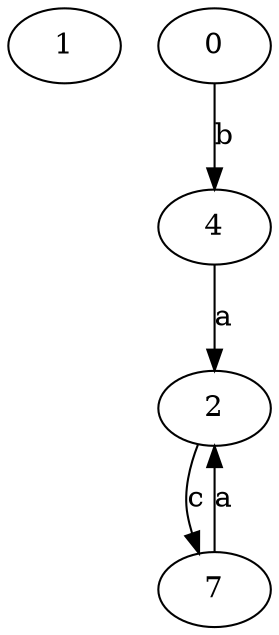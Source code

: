 strict digraph  {
1;
2;
0;
4;
7;
2 -> 7  [label=c];
0 -> 4  [label=b];
4 -> 2  [label=a];
7 -> 2  [label=a];
}
